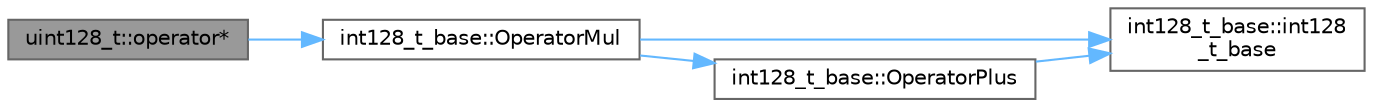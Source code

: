 digraph "uint128_t::operator*"
{
 // LATEX_PDF_SIZE
  bgcolor="transparent";
  edge [fontname=Helvetica,fontsize=10,labelfontname=Helvetica,labelfontsize=10];
  node [fontname=Helvetica,fontsize=10,shape=box,height=0.2,width=0.4];
  rankdir="LR";
  Node1 [id="Node000001",label="uint128_t::operator*",height=0.2,width=0.4,color="gray40", fillcolor="grey60", style="filled", fontcolor="black",tooltip=" "];
  Node1 -> Node2 [id="edge1_Node000001_Node000002",color="steelblue1",style="solid",tooltip=" "];
  Node2 [id="Node000002",label="int128_t_base::OperatorMul",height=0.2,width=0.4,color="grey40", fillcolor="white", style="filled",URL="$structint128__t__base.html#a1286a8089abe1cd7a52230f7bce89ddf",tooltip=" "];
  Node2 -> Node3 [id="edge2_Node000002_Node000003",color="steelblue1",style="solid",tooltip=" "];
  Node3 [id="Node000003",label="int128_t_base::int128\l_t_base",height=0.2,width=0.4,color="grey40", fillcolor="white", style="filled",URL="$structint128__t__base.html#ad1727391125a7d161dd925eff092dbf7",tooltip=" "];
  Node2 -> Node4 [id="edge3_Node000002_Node000004",color="steelblue1",style="solid",tooltip=" "];
  Node4 [id="Node000004",label="int128_t_base::OperatorPlus",height=0.2,width=0.4,color="grey40", fillcolor="white", style="filled",URL="$structint128__t__base.html#ad9c509a8d3eb366c360049618c8c4e31",tooltip=" "];
  Node4 -> Node3 [id="edge4_Node000004_Node000003",color="steelblue1",style="solid",tooltip=" "];
}
